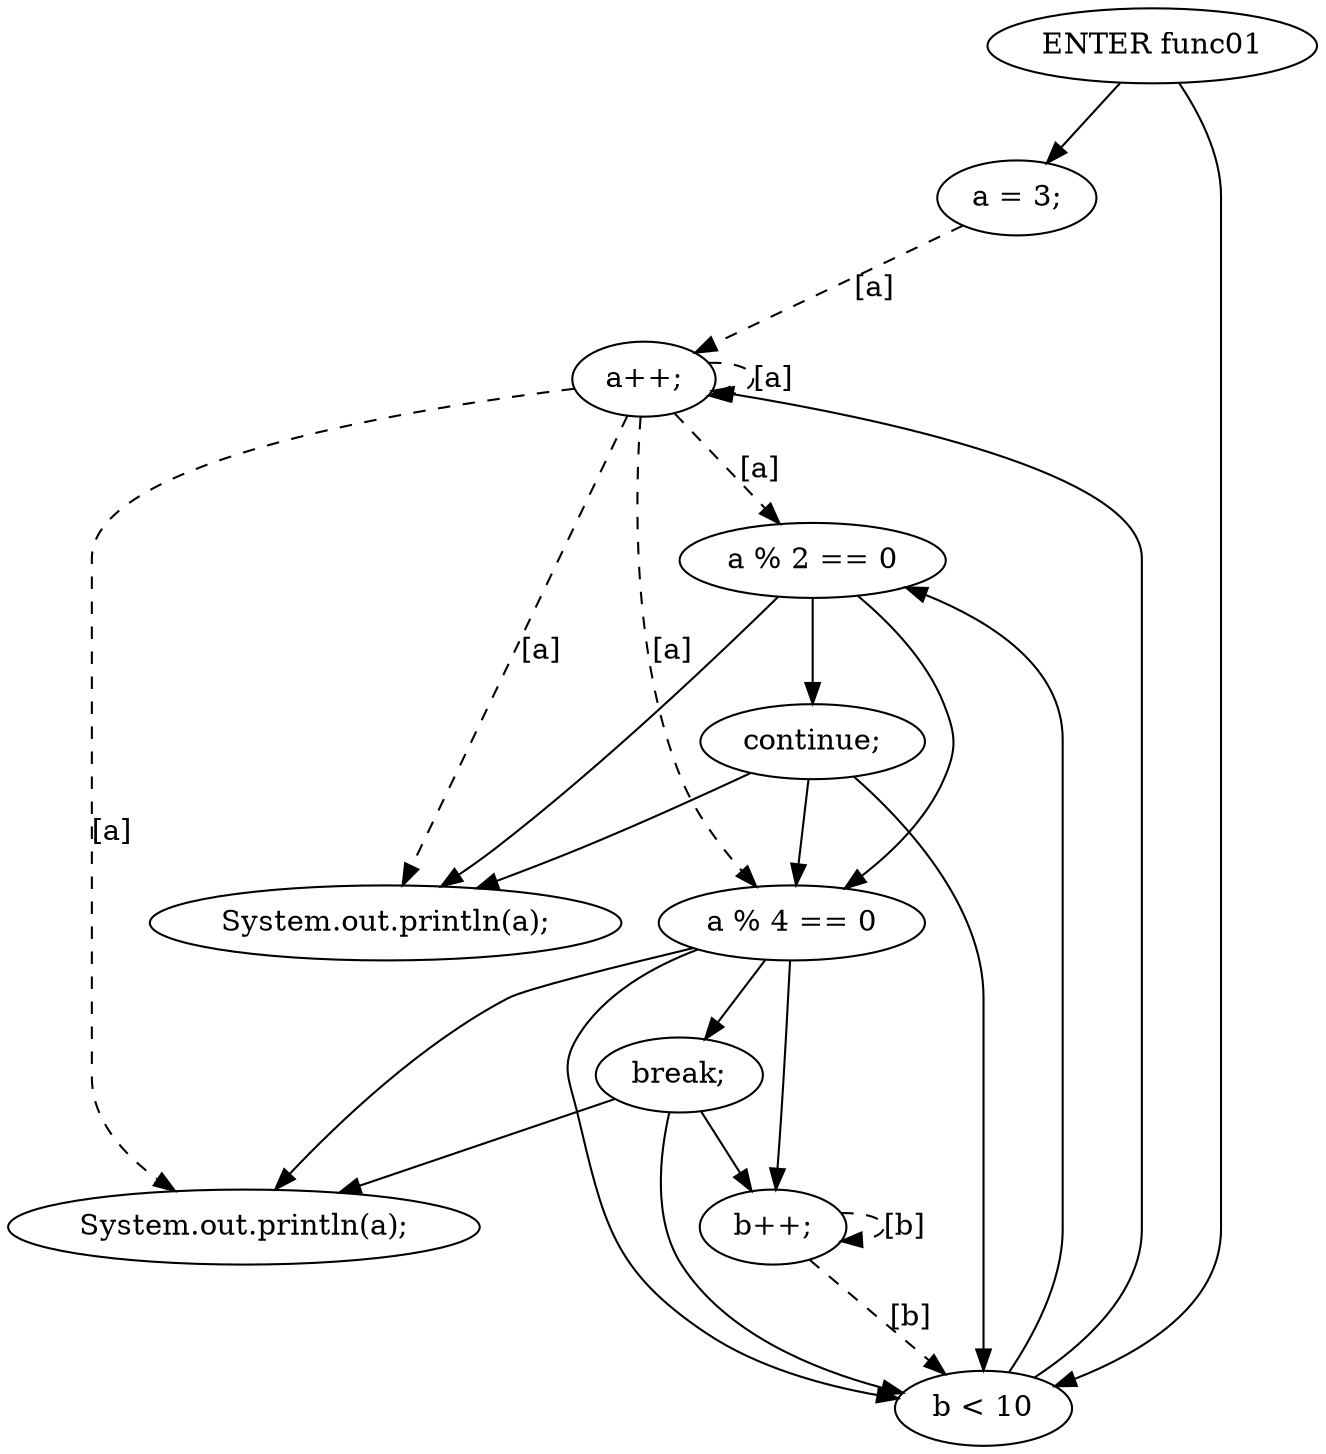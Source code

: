 digraph G {
  0 [ label="ENTER func01" ];
  2 [ label="a = 3;" ];
  3 [ label="b < 10" ];
  4 [ label="a++;" ];
  5 [ label="a % 2 == 0" ];
  6 [ label="continue;" ];
  7 [ label="System.out.println(a);" ];
  8 [ label="a % 4 == 0" ];
  9 [ label="break;" ];
  10 [ label="System.out.println(a);" ];
  11 [ label="b++;" ];
  11 -> 3 [ style="dashed" label="[b]" ];
  2 -> 4 [ style="dashed" label="[a]" ];
  4 -> 4 [ style="dashed" label="[a]" ];
  4 -> 5 [ style="dashed" label="[a]" ];
  4 -> 7 [ style="dashed" label="[a]" ];
  4 -> 8 [ style="dashed" label="[a]" ];
  4 -> 10 [ style="dashed" label="[a]" ];
  11 -> 11 [ style="dashed" label="[b]" ];
  0 -> 2 [ ];
  0 -> 3 [ ];
  3 -> 4 [ ];
  3 -> 5 [ ];
  5 -> 6 [ ];
  6 -> 7 [ ];
  6 -> 8 [ ];
  5 -> 7 [ ];
  5 -> 8 [ ];
  8 -> 9 [ ];
  9 -> 10 [ ];
  9 -> 11 [ ];
  9 -> 3 [ ];
  8 -> 10 [ ];
  8 -> 11 [ ];
  8 -> 3 [ ];
  6 -> 3 [ ];
}
